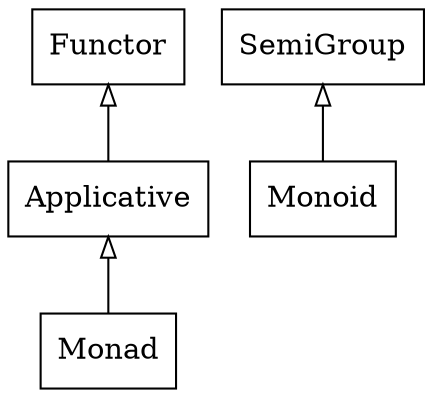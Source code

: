 digraph Typeclasses {
        node [
             shape = "record"
        ]

        edge [
             arrowtail = "empty"
        ]

        Functor -> Applicative [dir = back]
        Applicative -> Monad [dir = back]

        SemiGroup -> Monoid [dir = back]
}
